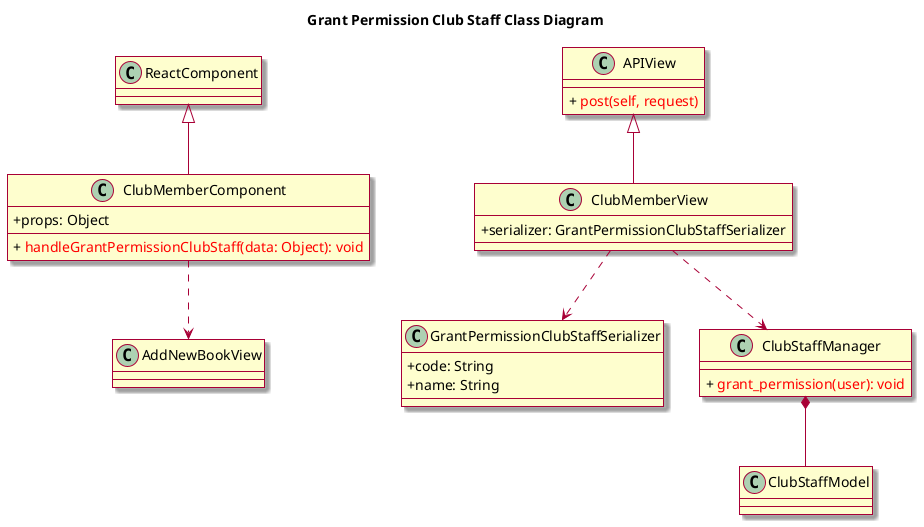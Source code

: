@startuml
skin rose
skinparam classAttributeIconSize 0

title Grant Permission Club Staff Class Diagram

class ReactComponent

class ClubMemberComponent {
    + props: Object
    + {method}<color:red> handleGrantPermissionClubStaff(data: Object): void
}

class APIView {
    + {method} <color:red> post(self, request)
}

class ClubMemberView {
    + serializer: GrantPermissionClubStaffSerializer
}

class GrantPermissionClubStaffSerializer {
    + code: String 
    + name: String 
}

class ClubStaffManager {
    + {method} <color:red> grant_permission(user): void
}

class ClubStaffModel 

ReactComponent <|-- ClubMemberComponent
APIView <|-- ClubMemberView
ClubMemberComponent ..> AddNewBookView
ClubMemberView ..> GrantPermissionClubStaffSerializer
ClubMemberView ..> ClubStaffManager
ClubStaffManager *-- ClubStaffModel
@enduml